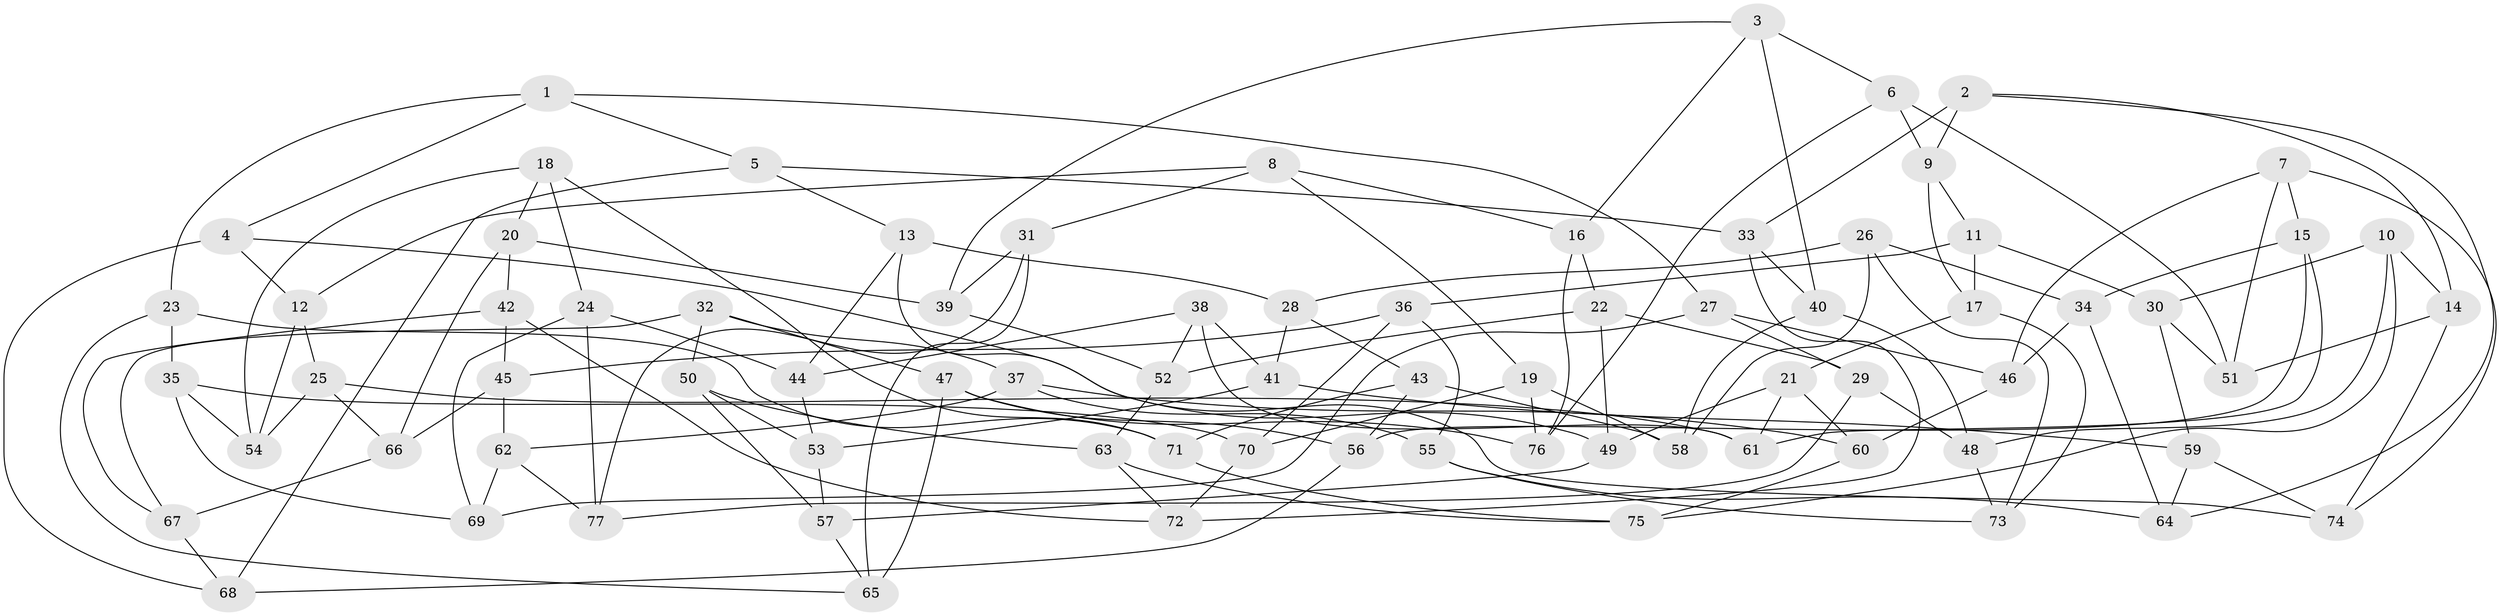 // Generated by graph-tools (version 1.1) at 2025/11/02/27/25 16:11:46]
// undirected, 77 vertices, 154 edges
graph export_dot {
graph [start="1"]
  node [color=gray90,style=filled];
  1;
  2;
  3;
  4;
  5;
  6;
  7;
  8;
  9;
  10;
  11;
  12;
  13;
  14;
  15;
  16;
  17;
  18;
  19;
  20;
  21;
  22;
  23;
  24;
  25;
  26;
  27;
  28;
  29;
  30;
  31;
  32;
  33;
  34;
  35;
  36;
  37;
  38;
  39;
  40;
  41;
  42;
  43;
  44;
  45;
  46;
  47;
  48;
  49;
  50;
  51;
  52;
  53;
  54;
  55;
  56;
  57;
  58;
  59;
  60;
  61;
  62;
  63;
  64;
  65;
  66;
  67;
  68;
  69;
  70;
  71;
  72;
  73;
  74;
  75;
  76;
  77;
  1 -- 27;
  1 -- 23;
  1 -- 4;
  1 -- 5;
  2 -- 14;
  2 -- 64;
  2 -- 33;
  2 -- 9;
  3 -- 39;
  3 -- 6;
  3 -- 40;
  3 -- 16;
  4 -- 68;
  4 -- 49;
  4 -- 12;
  5 -- 13;
  5 -- 33;
  5 -- 68;
  6 -- 76;
  6 -- 9;
  6 -- 51;
  7 -- 74;
  7 -- 15;
  7 -- 51;
  7 -- 46;
  8 -- 16;
  8 -- 19;
  8 -- 12;
  8 -- 31;
  9 -- 11;
  9 -- 17;
  10 -- 30;
  10 -- 48;
  10 -- 14;
  10 -- 75;
  11 -- 30;
  11 -- 17;
  11 -- 36;
  12 -- 25;
  12 -- 54;
  13 -- 28;
  13 -- 74;
  13 -- 44;
  14 -- 74;
  14 -- 51;
  15 -- 34;
  15 -- 56;
  15 -- 61;
  16 -- 76;
  16 -- 22;
  17 -- 21;
  17 -- 73;
  18 -- 24;
  18 -- 20;
  18 -- 54;
  18 -- 71;
  19 -- 58;
  19 -- 76;
  19 -- 70;
  20 -- 42;
  20 -- 39;
  20 -- 66;
  21 -- 61;
  21 -- 49;
  21 -- 60;
  22 -- 29;
  22 -- 49;
  22 -- 52;
  23 -- 65;
  23 -- 71;
  23 -- 35;
  24 -- 69;
  24 -- 77;
  24 -- 44;
  25 -- 54;
  25 -- 61;
  25 -- 66;
  26 -- 34;
  26 -- 58;
  26 -- 28;
  26 -- 73;
  27 -- 46;
  27 -- 69;
  27 -- 29;
  28 -- 43;
  28 -- 41;
  29 -- 77;
  29 -- 48;
  30 -- 59;
  30 -- 51;
  31 -- 77;
  31 -- 65;
  31 -- 39;
  32 -- 47;
  32 -- 50;
  32 -- 67;
  32 -- 37;
  33 -- 40;
  33 -- 72;
  34 -- 64;
  34 -- 46;
  35 -- 69;
  35 -- 54;
  35 -- 70;
  36 -- 70;
  36 -- 55;
  36 -- 45;
  37 -- 62;
  37 -- 55;
  37 -- 60;
  38 -- 44;
  38 -- 52;
  38 -- 41;
  38 -- 61;
  39 -- 52;
  40 -- 48;
  40 -- 58;
  41 -- 53;
  41 -- 59;
  42 -- 72;
  42 -- 45;
  42 -- 67;
  43 -- 56;
  43 -- 58;
  43 -- 71;
  44 -- 53;
  45 -- 66;
  45 -- 62;
  46 -- 60;
  47 -- 56;
  47 -- 65;
  47 -- 76;
  48 -- 73;
  49 -- 57;
  50 -- 53;
  50 -- 57;
  50 -- 63;
  52 -- 63;
  53 -- 57;
  55 -- 64;
  55 -- 73;
  56 -- 68;
  57 -- 65;
  59 -- 74;
  59 -- 64;
  60 -- 75;
  62 -- 69;
  62 -- 77;
  63 -- 72;
  63 -- 75;
  66 -- 67;
  67 -- 68;
  70 -- 72;
  71 -- 75;
}
